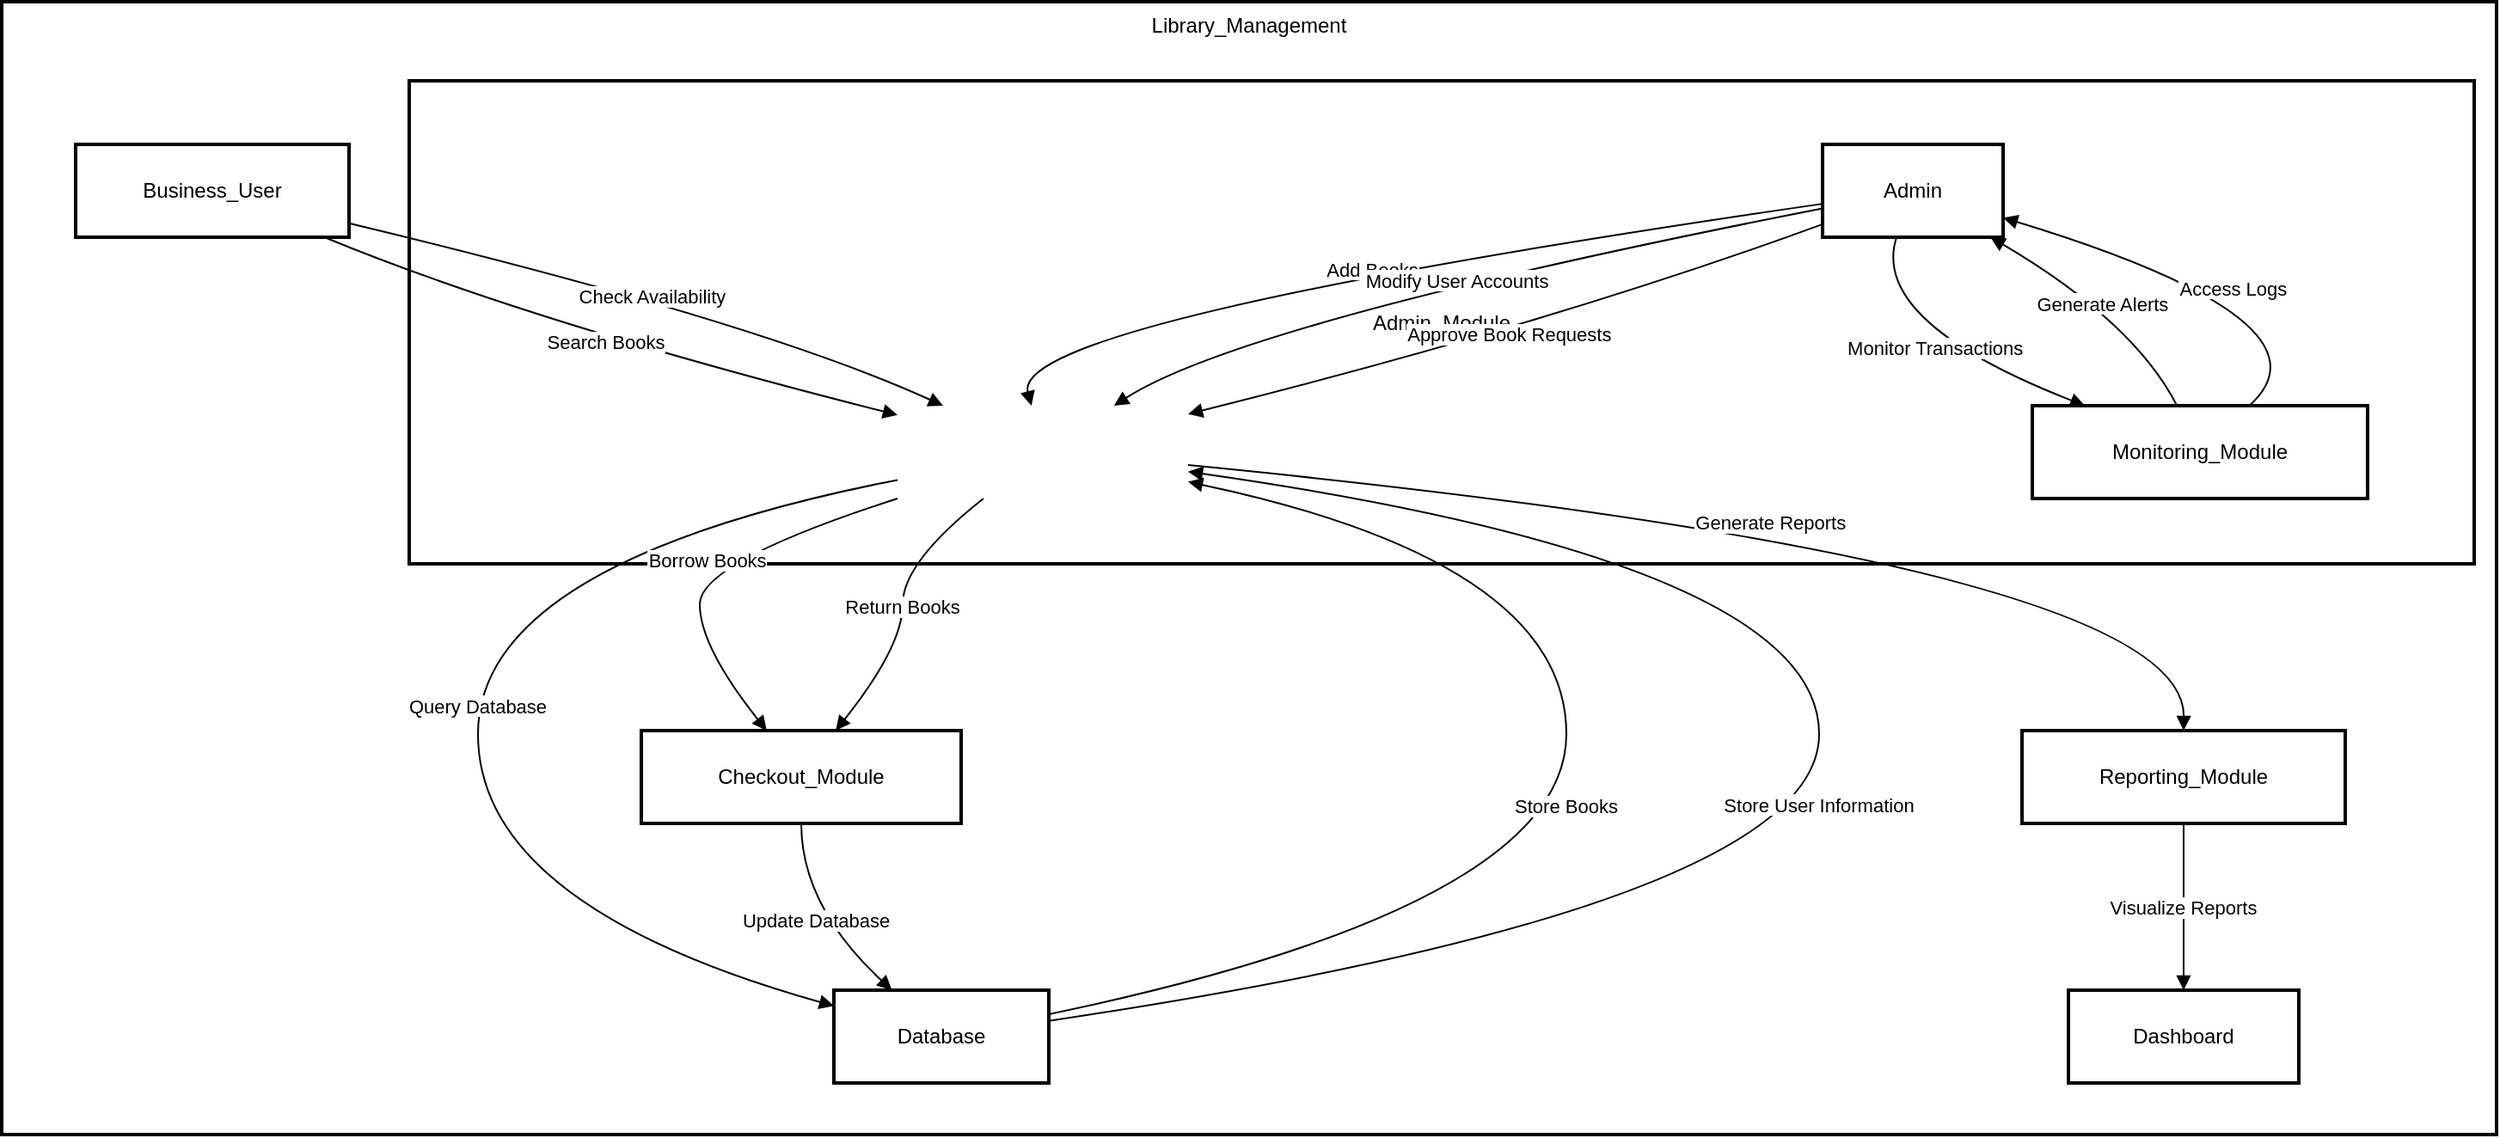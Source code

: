 <mxfile version="26.0.7">
  <diagram name="Page-1" id="PM0wSZI4Hc7VXlc7psx-">
    <mxGraphModel>
      <root>
        <mxCell id="0" />
        <mxCell id="1" parent="0" />
        <mxCell id="2" value="Library_Management" style="whiteSpace=wrap;strokeWidth=2;verticalAlign=top;" vertex="1" parent="1">
          <mxGeometry x="8" y="8" width="1451" height="659" as="geometry" />
        </mxCell>
        <mxCell id="3" value="Library_System" style="whiteSpace=wrap;strokeWidth=2;" vertex="1" parent="2">
          <mxGeometry x="521" y="235" width="169" height="54" as="geometry" />
        </mxCell>
        <mxCell id="4" value="Admin_Module" style="whiteSpace=wrap;strokeWidth=2;" vertex="1" parent="2">
          <mxGeometry x="237" y="46" width="1201" height="281" as="geometry" />
        </mxCell>
        <mxCell id="5" value="Business_User" style="whiteSpace=wrap;strokeWidth=2;" vertex="1" parent="2">
          <mxGeometry x="43" y="83" width="159" height="54" as="geometry" />
        </mxCell>
        <mxCell id="6" value="Database" style="whiteSpace=wrap;strokeWidth=2;" vertex="1" parent="2">
          <mxGeometry x="484" y="575" width="125" height="54" as="geometry" />
        </mxCell>
        <mxCell id="7" value="Reporting_Module" style="whiteSpace=wrap;strokeWidth=2;" vertex="1" parent="2">
          <mxGeometry x="1175" y="424" width="188" height="54" as="geometry" />
        </mxCell>
        <mxCell id="8" value="Dashboard" style="whiteSpace=wrap;strokeWidth=2;" vertex="1" parent="2">
          <mxGeometry x="1202" y="575" width="134" height="54" as="geometry" />
        </mxCell>
        <mxCell id="9" value="Checkout_Module" style="whiteSpace=wrap;strokeWidth=2;" vertex="1" parent="2">
          <mxGeometry x="372" y="424" width="186" height="54" as="geometry" />
        </mxCell>
        <mxCell id="10" value="Admin" style="whiteSpace=wrap;strokeWidth=2;" vertex="1" parent="2">
          <mxGeometry x="1059" y="83" width="105" height="54" as="geometry" />
        </mxCell>
        <mxCell id="11" value="Monitoring_Module" style="whiteSpace=wrap;strokeWidth=2;" vertex="1" parent="2">
          <mxGeometry x="1181" y="235" width="195" height="54" as="geometry" />
        </mxCell>
        <mxCell id="12" value="Search Books" style="curved=1;startArrow=none;endArrow=block;exitX=0.91;exitY=1;entryX=0;entryY=0.1;" edge="1" parent="2" source="5" target="3">
          <mxGeometry relative="1" as="geometry">
            <Array as="points">
              <mxPoint x="306" y="186" />
            </Array>
          </mxGeometry>
        </mxCell>
        <mxCell id="13" value="Check Availability" style="curved=1;startArrow=none;endArrow=block;exitX=1;exitY=0.85;entryX=0.15;entryY=-0.01;" edge="1" parent="2" source="5" target="3">
          <mxGeometry relative="1" as="geometry">
            <Array as="points">
              <mxPoint x="440" y="186" />
            </Array>
          </mxGeometry>
        </mxCell>
        <mxCell id="14" value="Query Database" style="curved=1;startArrow=none;endArrow=block;exitX=0;exitY=0.8;entryX=0;entryY=0.17;" edge="1" parent="2" source="3" target="6">
          <mxGeometry relative="1" as="geometry">
            <Array as="points">
              <mxPoint x="277" y="326" />
              <mxPoint x="277" y="526" />
            </Array>
          </mxGeometry>
        </mxCell>
        <mxCell id="15" value="Generate Reports" style="curved=1;startArrow=none;endArrow=block;exitX=1;exitY=0.64;entryX=0.5;entryY=-0.01;" edge="1" parent="2" source="3" target="7">
          <mxGeometry relative="1" as="geometry">
            <Array as="points">
              <mxPoint x="1270" y="326" />
            </Array>
          </mxGeometry>
        </mxCell>
        <mxCell id="16" value="Store Books" style="curved=1;startArrow=none;endArrow=block;exitX=1;exitY=0.26;entryX=1;entryY=0.82;" edge="1" parent="2" source="6" target="3">
          <mxGeometry relative="1" as="geometry">
            <Array as="points">
              <mxPoint x="910" y="526" />
              <mxPoint x="910" y="326" />
            </Array>
          </mxGeometry>
        </mxCell>
        <mxCell id="17" value="Store User Information" style="curved=1;startArrow=none;endArrow=block;exitX=1;exitY=0.33;entryX=1;entryY=0.71;" edge="1" parent="2" source="6" target="3">
          <mxGeometry relative="1" as="geometry">
            <Array as="points">
              <mxPoint x="1057" y="526" />
              <mxPoint x="1057" y="326" />
            </Array>
          </mxGeometry>
        </mxCell>
        <mxCell id="18" value="Visualize Reports" style="curved=1;startArrow=none;endArrow=block;exitX=0.5;exitY=0.99;entryX=0.5;entryY=0;" edge="1" parent="2" source="7" target="8">
          <mxGeometry relative="1" as="geometry">
            <Array as="points" />
          </mxGeometry>
        </mxCell>
        <mxCell id="19" value="Borrow Books" style="curved=1;startArrow=none;endArrow=block;exitX=0.01;exitY=0.99;entryX=0.39;entryY=-0.01;" edge="1" parent="2" source="3" target="9">
          <mxGeometry relative="1" as="geometry">
            <Array as="points">
              <mxPoint x="406" y="326" />
              <mxPoint x="406" y="375" />
            </Array>
          </mxGeometry>
        </mxCell>
        <mxCell id="20" value="Return Books" style="curved=1;startArrow=none;endArrow=block;exitX=0.3;exitY=0.99;entryX=0.61;entryY=-0.01;" edge="1" parent="2" source="3" target="9">
          <mxGeometry relative="1" as="geometry">
            <Array as="points">
              <mxPoint x="524" y="326" />
              <mxPoint x="524" y="375" />
            </Array>
          </mxGeometry>
        </mxCell>
        <mxCell id="21" value="Update Database" style="curved=1;startArrow=none;endArrow=block;exitX=0.5;exitY=0.99;entryX=0.27;entryY=0;" edge="1" parent="2" source="9" target="6">
          <mxGeometry relative="1" as="geometry">
            <Array as="points">
              <mxPoint x="465" y="526" />
            </Array>
          </mxGeometry>
        </mxCell>
        <mxCell id="22" value="Add Books" style="curved=1;startArrow=none;endArrow=block;exitX=0;exitY=0.64;entryX=0.46;entryY=-0.01;" edge="1" parent="2" source="10" target="3">
          <mxGeometry relative="1" as="geometry">
            <Array as="points">
              <mxPoint x="586" y="186" />
            </Array>
          </mxGeometry>
        </mxCell>
        <mxCell id="23" value="Modify User Accounts" style="curved=1;startArrow=none;endArrow=block;exitX=0;exitY=0.69;entryX=0.75;entryY=-0.01;" edge="1" parent="2" source="10" target="3">
          <mxGeometry relative="1" as="geometry">
            <Array as="points">
              <mxPoint x="723" y="186" />
            </Array>
          </mxGeometry>
        </mxCell>
        <mxCell id="24" value="Approve Book Requests" style="curved=1;startArrow=none;endArrow=block;exitX=0;exitY=0.86;entryX=1;entryY=0.09;" edge="1" parent="2" source="10" target="3">
          <mxGeometry relative="1" as="geometry">
            <Array as="points">
              <mxPoint x="905" y="186" />
            </Array>
          </mxGeometry>
        </mxCell>
        <mxCell id="25" value="Monitor Transactions" style="curved=1;startArrow=none;endArrow=block;exitX=0.41;exitY=1;entryX=0.15;entryY=-0.01;" edge="1" parent="2" source="10" target="11">
          <mxGeometry relative="1" as="geometry">
            <Array as="points">
              <mxPoint x="1086" y="186" />
            </Array>
          </mxGeometry>
        </mxCell>
        <mxCell id="26" value="Generate Alerts" style="curved=1;startArrow=none;endArrow=block;exitX=0.43;exitY=-0.01;entryX=0.93;entryY=1;" edge="1" parent="2" source="11" target="10">
          <mxGeometry relative="1" as="geometry">
            <Array as="points">
              <mxPoint x="1240" y="186" />
            </Array>
          </mxGeometry>
        </mxCell>
        <mxCell id="27" value="Access Logs" style="curved=1;startArrow=none;endArrow=block;exitX=0.65;exitY=-0.01;entryX=1;entryY=0.79;" edge="1" parent="2" source="11" target="10">
          <mxGeometry relative="1" as="geometry">
            <Array as="points">
              <mxPoint x="1362" y="186" />
            </Array>
          </mxGeometry>
        </mxCell>
      </root>
    </mxGraphModel>
  </diagram>
</mxfile>
